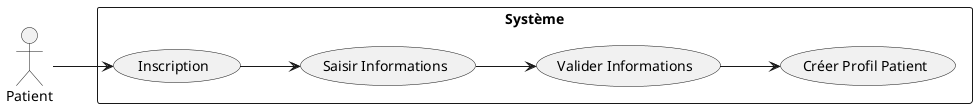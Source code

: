 @startuml
left to right direction

actor Patient as P

rectangle Système {
  (Inscription)
  (Saisir Informations)
  (Valider Informations)
  (Créer Profil Patient)
}

P --> (Inscription)

(Inscription) --> (Saisir Informations)
(Saisir Informations) --> (Valider Informations)
(Valider Informations) --> (Créer Profil Patient)

@enduml
